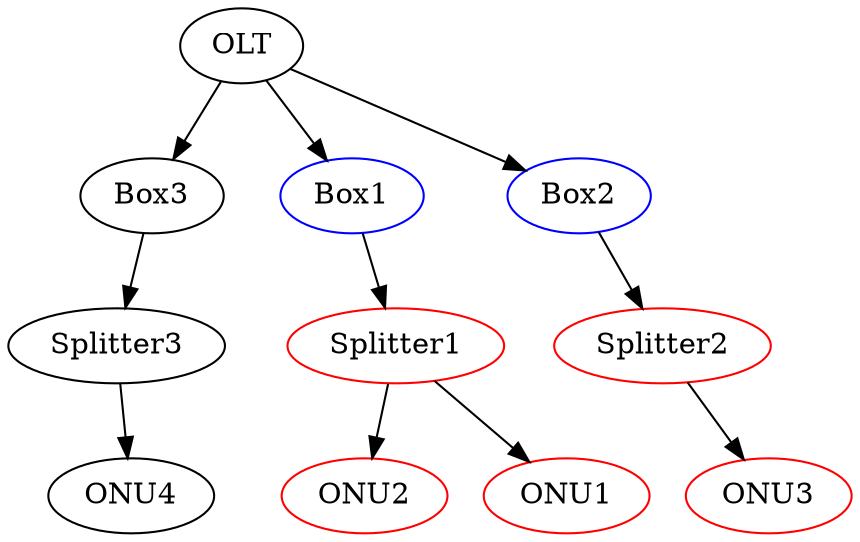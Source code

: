 strict digraph {


	"5" [ color="red", label="ONU2",  weight=0 ];

	"7" [ color="black", label="ONU4",  weight=0 ];

	"8" [ color="black", label="OLT",  weight=0 ];

	"8" -> "3" [  weight=0 ];

	"8" -> "1" [  weight=0 ];

	"8" -> "2" [  weight=0 ];

	"1" [ color="blue", label="Box1",  weight=0 ];

	"1" -> "9" [  weight=0 ];

	"9" [ color="red", label="Splitter1",  weight=0 ];

	"9" -> "4" [  weight=0 ];

	"9" -> "5" [  weight=0 ];

	"3" [ color="black", label="Box3",  weight=0 ];

	"3" -> "11" [  weight=0 ];

	"2" [ color="blue", label="Box2",  weight=0 ];

	"2" -> "10" [  weight=0 ];

	"10" [ color="red", label="Splitter2",  weight=0 ];

	"10" -> "6" [  weight=0 ];

	"6" [ color="red", label="ONU3",  weight=0 ];

	"11" [ color="black", label="Splitter3",  weight=0 ];

	"11" -> "7" [  weight=0 ];

	"4" [ color="red", label="ONU1",  weight=0 ];

}

